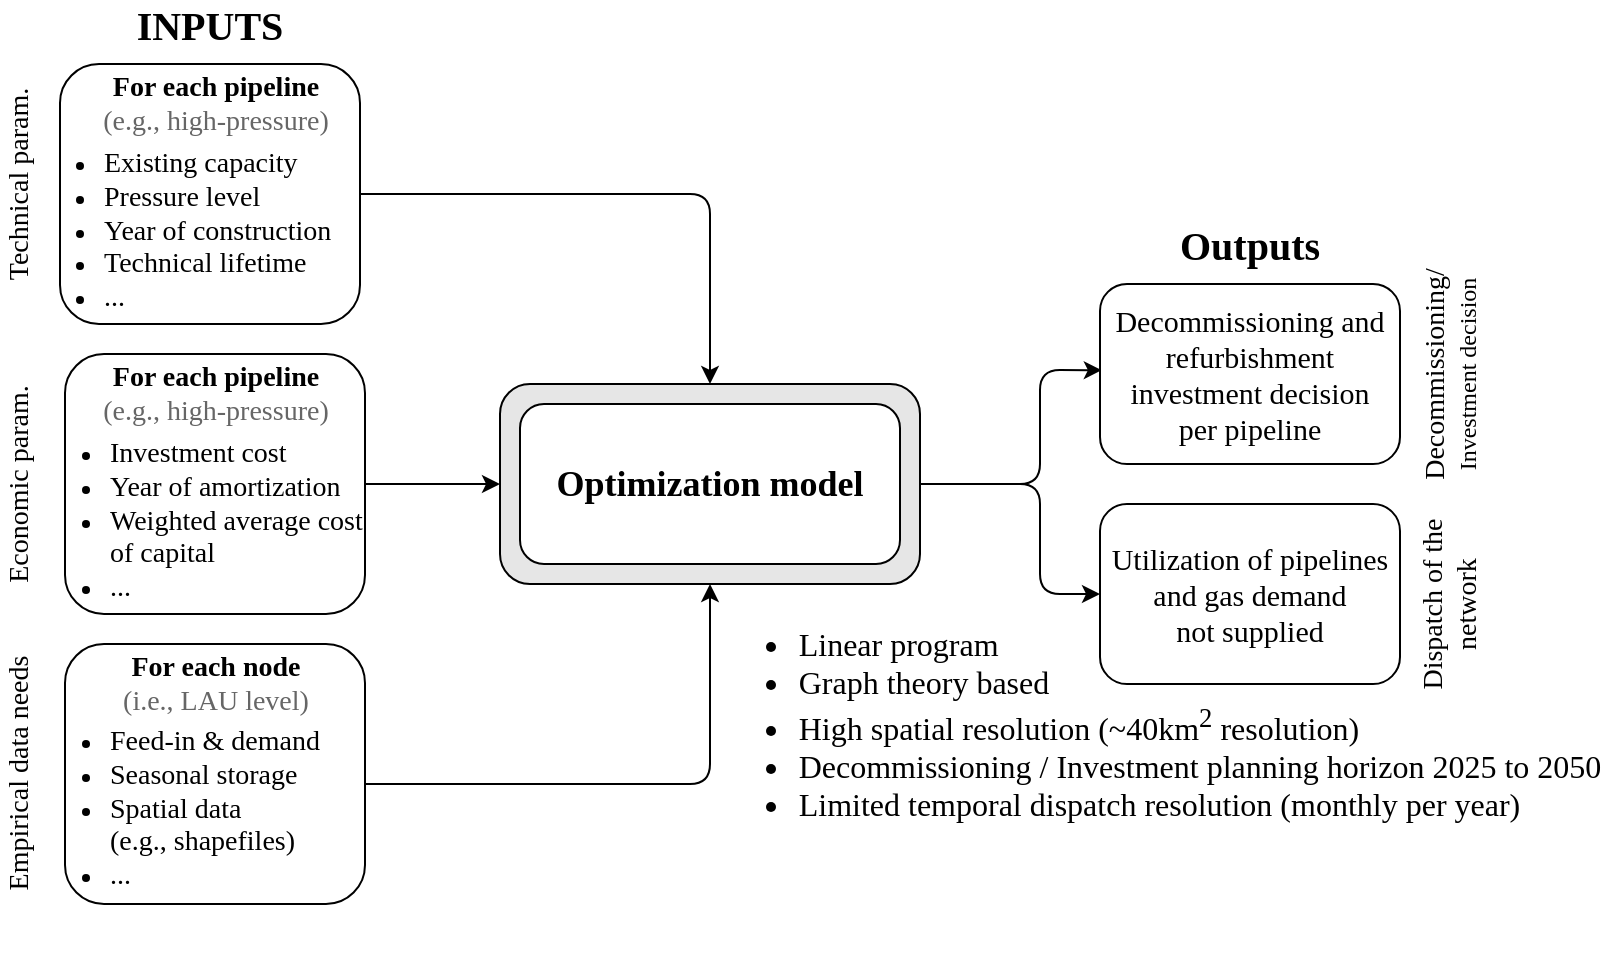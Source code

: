 <mxfile version="16.5.1" type="device"><diagram id="SLEUaCZ3CvBEUPinZqOt" name="Page-1"><mxGraphModel dx="1185" dy="753" grid="1" gridSize="10" guides="1" tooltips="1" connect="1" arrows="1" fold="1" page="1" pageScale="1" pageWidth="10000" pageHeight="10000" math="0" shadow="0"><root><mxCell id="0"/><mxCell id="1" parent="0"/><mxCell id="g_haW3ytWRRX_S2By5zo-1" value="" style="rounded=1;whiteSpace=wrap;html=1;" parent="1" vertex="1"><mxGeometry x="110" y="80" width="150" height="130" as="geometry"/></mxCell><mxCell id="g_haW3ytWRRX_S2By5zo-2" value="&lt;font style=&quot;font-size: 20px&quot;&gt;&lt;b&gt;INPUTS&lt;/b&gt;&lt;/font&gt;" style="text;html=1;strokeColor=none;fillColor=none;align=center;verticalAlign=middle;whiteSpace=wrap;rounded=0;fontFamily=Segoe UI Light;" parent="1" vertex="1"><mxGeometry x="165" y="50" width="40" height="20" as="geometry"/></mxCell><mxCell id="g_haW3ytWRRX_S2By5zo-5" value="&lt;font&gt;&lt;font style=&quot;font-size: 14px&quot;&gt;Technical param.&lt;/font&gt;&lt;br&gt;&lt;/font&gt;" style="text;html=1;strokeColor=none;fillColor=none;align=center;verticalAlign=middle;whiteSpace=wrap;rounded=0;rotation=-90;fontFamily=Segoe UI Light;" parent="1" vertex="1"><mxGeometry x="25" y="130" width="130" height="20" as="geometry"/></mxCell><mxCell id="g_haW3ytWRRX_S2By5zo-6" value="&lt;font&gt;&lt;font style=&quot;font-size: 14px&quot;&gt;Economic param.&lt;/font&gt;&lt;br&gt;&lt;/font&gt;" style="text;html=1;strokeColor=none;fillColor=none;align=center;verticalAlign=middle;whiteSpace=wrap;rounded=0;rotation=-90;fontFamily=Segoe UI Light;" parent="1" vertex="1"><mxGeometry x="15" y="280" width="150" height="20" as="geometry"/></mxCell><mxCell id="g_haW3ytWRRX_S2By5zo-7" value="" style="rounded=1;whiteSpace=wrap;html=1;" parent="1" vertex="1"><mxGeometry x="112.5" y="370" width="150" height="130" as="geometry"/></mxCell><mxCell id="g_haW3ytWRRX_S2By5zo-16" value="&lt;font&gt;&lt;font style=&quot;font-size: 14px&quot;&gt;Empirical data needs&lt;/font&gt;&lt;br&gt;&lt;/font&gt;" style="text;html=1;strokeColor=none;fillColor=none;align=center;verticalAlign=middle;whiteSpace=wrap;rounded=0;rotation=-90;fontFamily=Segoe UI Light;" parent="1" vertex="1"><mxGeometry x="-7.5" y="425" width="195" height="20" as="geometry"/></mxCell><mxCell id="g_haW3ytWRRX_S2By5zo-18" value="" style="rounded=1;whiteSpace=wrap;html=1;fillColor=#E6E6E6;" parent="1" vertex="1"><mxGeometry x="330" y="240" width="210" height="100" as="geometry"/></mxCell><mxCell id="g_haW3ytWRRX_S2By5zo-19" value="&lt;font style=&quot;font-size: 18px&quot;&gt;&lt;b&gt;Optimization model&lt;/b&gt;&lt;br&gt;&lt;/font&gt;" style="rounded=1;whiteSpace=wrap;html=1;fontFamily=Segoe UI Light;" parent="1" vertex="1"><mxGeometry x="340" y="250" width="190" height="80" as="geometry"/></mxCell><mxCell id="g_haW3ytWRRX_S2By5zo-21" value="" style="endArrow=classic;html=1;exitX=1;exitY=0.5;exitDx=0;exitDy=0;entryX=0.5;entryY=0;entryDx=0;entryDy=0;" parent="1" source="g_haW3ytWRRX_S2By5zo-1" target="g_haW3ytWRRX_S2By5zo-18" edge="1"><mxGeometry width="50" height="50" relative="1" as="geometry"><mxPoint x="520" y="180" as="sourcePoint"/><mxPoint x="600" y="160" as="targetPoint"/><Array as="points"><mxPoint x="435" y="145"/></Array></mxGeometry></mxCell><mxCell id="g_haW3ytWRRX_S2By5zo-26" value="" style="endArrow=classic;html=1;exitX=1;exitY=0.5;exitDx=0;exitDy=0;entryX=0;entryY=0.5;entryDx=0;entryDy=0;" parent="1" target="g_haW3ytWRRX_S2By5zo-18" edge="1"><mxGeometry width="50" height="50" relative="1" as="geometry"><mxPoint x="260" y="290" as="sourcePoint"/><mxPoint x="585" y="200" as="targetPoint"/><Array as="points"/></mxGeometry></mxCell><mxCell id="g_haW3ytWRRX_S2By5zo-29" value="" style="endArrow=classic;html=1;exitX=1;exitY=0.5;exitDx=0;exitDy=0;entryX=0.006;entryY=0.479;entryDx=0;entryDy=0;entryPerimeter=0;" parent="1" source="g_haW3ytWRRX_S2By5zo-18" target="sBfwMhQ5a1TMRedbIerA-4" edge="1"><mxGeometry width="50" height="50" relative="1" as="geometry"><mxPoint x="530" y="290" as="sourcePoint"/><mxPoint x="630" y="230" as="targetPoint"/><Array as="points"><mxPoint x="600" y="290"/><mxPoint x="600" y="233"/></Array></mxGeometry></mxCell><mxCell id="g_haW3ytWRRX_S2By5zo-30" value="" style="endArrow=classic;html=1;exitX=1;exitY=0.5;exitDx=0;exitDy=0;entryX=0;entryY=0.5;entryDx=0;entryDy=0;" parent="1" source="g_haW3ytWRRX_S2By5zo-18" target="g_haW3ytWRRX_S2By5zo-32" edge="1"><mxGeometry width="50" height="50" relative="1" as="geometry"><mxPoint x="530" y="290" as="sourcePoint"/><mxPoint x="750" y="390" as="targetPoint"/><Array as="points"><mxPoint x="600" y="290"/><mxPoint x="600" y="345"/></Array></mxGeometry></mxCell><mxCell id="g_haW3ytWRRX_S2By5zo-32" value="&lt;font face=&quot;Segoe UI Light&quot; style=&quot;font-size: 15px&quot;&gt;Utilization of pipelines&lt;br&gt;and gas demand&lt;br&gt;not supplied&lt;br&gt;&lt;/font&gt;" style="rounded=1;whiteSpace=wrap;html=1;" parent="1" vertex="1"><mxGeometry x="630" y="300" width="150" height="90" as="geometry"/></mxCell><mxCell id="g_haW3ytWRRX_S2By5zo-36" value="&lt;font style=&quot;font-size: 14px&quot;&gt;&lt;b&gt;For each pipeline&lt;/b&gt;&lt;br&gt;&lt;/font&gt;&lt;div style=&quot;font-size: 14px&quot;&gt;&lt;font style=&quot;font-size: 14px&quot; color=&quot;#666666&quot;&gt;(e.g., high-pressure)&lt;/font&gt;&lt;/div&gt;" style="text;html=1;strokeColor=none;fillColor=none;align=center;verticalAlign=middle;whiteSpace=wrap;rounded=0;fontFamily=Segoe UI Light;" parent="1" vertex="1"><mxGeometry x="122.5" y="90" width="130" height="20" as="geometry"/></mxCell><mxCell id="g_haW3ytWRRX_S2By5zo-38" value="&lt;div&gt;&lt;span style=&quot;font-size: 14px&quot;&gt;&lt;br&gt;&lt;/span&gt;&lt;/div&gt;&lt;ul&gt;&lt;li&gt;&lt;span style=&quot;font-size: 14px&quot;&gt;Existing capacity&lt;/span&gt;&lt;/li&gt;&lt;li&gt;&lt;span style=&quot;font-size: 14px&quot;&gt;Pressure level&lt;/span&gt;&lt;/li&gt;&lt;li&gt;&lt;span style=&quot;font-size: 14px&quot;&gt;Year of construction&lt;/span&gt;&lt;/li&gt;&lt;li&gt;&lt;span style=&quot;font-size: 14px&quot;&gt;Technical lifetime&lt;/span&gt;&lt;/li&gt;&lt;li&gt;&lt;span style=&quot;font-size: 14px&quot;&gt;...&lt;/span&gt;&lt;/li&gt;&lt;/ul&gt;" style="text;html=1;strokeColor=none;fillColor=none;align=left;verticalAlign=middle;whiteSpace=wrap;rounded=0;fontFamily=Segoe UI Light;" parent="1" vertex="1"><mxGeometry x="90" y="145" width="160" height="20" as="geometry"/></mxCell><mxCell id="g_haW3ytWRRX_S2By5zo-42" value="" style="rounded=1;whiteSpace=wrap;html=1;" parent="1" vertex="1"><mxGeometry x="112.5" y="225" width="150" height="130" as="geometry"/></mxCell><mxCell id="g_haW3ytWRRX_S2By5zo-43" value="&lt;font style=&quot;font-size: 14px&quot;&gt;&lt;b&gt;For each pipeline&lt;/b&gt;&lt;br&gt;&lt;/font&gt;&lt;div style=&quot;font-size: 14px&quot;&gt;&lt;font style=&quot;font-size: 14px&quot; color=&quot;#666666&quot;&gt;(e.g., high-pressure)&lt;/font&gt;&lt;/div&gt;" style="text;html=1;strokeColor=none;fillColor=none;align=center;verticalAlign=middle;whiteSpace=wrap;rounded=0;fontFamily=Segoe UI Light;" parent="1" vertex="1"><mxGeometry x="97.5" y="235" width="180" height="20" as="geometry"/></mxCell><mxCell id="g_haW3ytWRRX_S2By5zo-44" value="&lt;div&gt;&lt;span style=&quot;font-size: 14px&quot;&gt;&lt;br&gt;&lt;/span&gt;&lt;/div&gt;&lt;ul&gt;&lt;li&gt;&lt;span style=&quot;font-size: 14px&quot;&gt;Investment cost&lt;/span&gt;&lt;/li&gt;&lt;li&gt;&lt;span style=&quot;font-size: 14px&quot;&gt;Year of amortization&lt;/span&gt;&lt;/li&gt;&lt;li&gt;&lt;span style=&quot;font-size: 14px&quot;&gt;Weighted average cost of capital&lt;/span&gt;&lt;/li&gt;&lt;li&gt;&lt;span style=&quot;font-size: 14px&quot;&gt;...&lt;/span&gt;&lt;/li&gt;&lt;/ul&gt;" style="text;html=1;strokeColor=none;fillColor=none;align=left;verticalAlign=middle;whiteSpace=wrap;rounded=0;fontFamily=Segoe UI Light;" parent="1" vertex="1"><mxGeometry x="92.5" y="290" width="170" height="20" as="geometry"/></mxCell><mxCell id="g_haW3ytWRRX_S2By5zo-45" value="&lt;div&gt;&lt;span style=&quot;font-size: 14px&quot;&gt;&lt;br&gt;&lt;/span&gt;&lt;/div&gt;&lt;ul&gt;&lt;li&gt;&lt;span style=&quot;font-size: 14px&quot;&gt;Feed-in &amp;amp; demand&lt;br&gt;&lt;/span&gt;&lt;/li&gt;&lt;li&gt;&lt;span style=&quot;font-size: 14px&quot;&gt;Seasonal storage&lt;/span&gt;&lt;/li&gt;&lt;li&gt;&lt;span style=&quot;font-size: 14px&quot;&gt;Spatial data &lt;br&gt;(e.g., shapefiles)&lt;/span&gt;&lt;/li&gt;&lt;li&gt;&lt;span style=&quot;font-size: 14px&quot;&gt;...&lt;/span&gt;&lt;/li&gt;&lt;/ul&gt;" style="text;html=1;strokeColor=none;fillColor=none;align=left;verticalAlign=middle;whiteSpace=wrap;rounded=0;fontFamily=Segoe UI Light;" parent="1" vertex="1"><mxGeometry x="92.5" y="434" width="160" height="20" as="geometry"/></mxCell><mxCell id="g_haW3ytWRRX_S2By5zo-47" value="&lt;font style=&quot;font-size: 14px&quot;&gt;&lt;b&gt;For each node&lt;/b&gt;&lt;br&gt;&lt;/font&gt;&lt;div style=&quot;font-size: 14px&quot;&gt;&lt;font style=&quot;font-size: 14px&quot; color=&quot;#666666&quot;&gt;(i.e., LAU level)&lt;/font&gt;&lt;/div&gt;" style="text;html=1;strokeColor=none;fillColor=none;align=center;verticalAlign=middle;whiteSpace=wrap;rounded=0;fontFamily=Segoe UI Light;" parent="1" vertex="1"><mxGeometry x="97.5" y="380" width="180" height="20" as="geometry"/></mxCell><mxCell id="wtSu7ZKgUZQDwxYn-z-P-2" value="" style="endArrow=classic;html=1;exitX=1;exitY=0.5;exitDx=0;exitDy=0;entryX=0.5;entryY=1;entryDx=0;entryDy=0;" parent="1" target="g_haW3ytWRRX_S2By5zo-18" edge="1"><mxGeometry width="50" height="50" relative="1" as="geometry"><mxPoint x="262.5" y="440" as="sourcePoint"/><mxPoint x="388" y="360" as="targetPoint"/><Array as="points"><mxPoint x="435" y="440"/></Array></mxGeometry></mxCell><mxCell id="sBfwMhQ5a1TMRedbIerA-2" value="&lt;ul style=&quot;font-size: 16px&quot;&gt;&lt;li style=&quot;text-align: left&quot;&gt;&lt;font face=&quot;Segoe UI Light&quot; style=&quot;font-size: 16px&quot;&gt;Linear program&lt;/font&gt;&lt;/li&gt;&lt;li style=&quot;text-align: left&quot;&gt;&lt;font face=&quot;Segoe UI Light&quot; style=&quot;font-size: 16px&quot;&gt;Graph theory based&lt;/font&gt;&lt;/li&gt;&lt;li style=&quot;text-align: left&quot;&gt;&lt;font face=&quot;Segoe UI Light&quot; style=&quot;font-size: 16px&quot;&gt;High spatial resolution (~40km&lt;sup&gt;2&lt;/sup&gt;&lt;span&gt; resolution)&lt;/span&gt;&lt;/font&gt;&lt;/li&gt;&lt;li style=&quot;text-align: left&quot;&gt;&lt;font face=&quot;Segoe UI Light&quot; style=&quot;font-size: 16px&quot;&gt;&lt;span&gt;Decommissioning / Investment planning horizon 2025 to 2050&lt;/span&gt;&lt;br&gt;&lt;/font&gt;&lt;/li&gt;&lt;li style=&quot;text-align: left&quot;&gt;&lt;font face=&quot;Segoe UI Light&quot; style=&quot;font-size: 16px&quot;&gt;Limited temporal dispatch resolution (monthly per year)&lt;/font&gt;&lt;/li&gt;&lt;/ul&gt;" style="text;html=1;strokeColor=none;fillColor=none;align=center;verticalAlign=middle;whiteSpace=wrap;rounded=0;" parent="1" vertex="1"><mxGeometry x="430" y="360" width="460" height="100" as="geometry"/></mxCell><mxCell id="sBfwMhQ5a1TMRedbIerA-4" value="&lt;font face=&quot;Segoe UI Light&quot; style=&quot;font-size: 15px&quot;&gt;Decommissioning and refurbishment &lt;br&gt;investment decision&lt;br&gt;per pipeline&lt;br&gt;&lt;/font&gt;" style="rounded=1;whiteSpace=wrap;html=1;" parent="1" vertex="1"><mxGeometry x="630" y="190" width="150" height="90" as="geometry"/></mxCell><mxCell id="sBfwMhQ5a1TMRedbIerA-5" value="&lt;font style=&quot;font-size: 20px&quot;&gt;&lt;b&gt;Outputs&lt;/b&gt;&lt;/font&gt;" style="text;html=1;strokeColor=none;fillColor=none;align=center;verticalAlign=middle;whiteSpace=wrap;rounded=0;fontFamily=Segoe UI Light;" parent="1" vertex="1"><mxGeometry x="685" y="160" width="40" height="20" as="geometry"/></mxCell><mxCell id="sBfwMhQ5a1TMRedbIerA-7" value="&lt;font&gt;&lt;span style=&quot;font-size: 14px&quot;&gt;Dispatch of the network&lt;/span&gt;&lt;br&gt;&lt;/font&gt;" style="text;html=1;strokeColor=none;fillColor=none;align=center;verticalAlign=middle;whiteSpace=wrap;rounded=0;rotation=-90;fontFamily=Segoe UI Light;" parent="1" vertex="1"><mxGeometry x="740" y="340" width="130" height="20" as="geometry"/></mxCell><mxCell id="sBfwMhQ5a1TMRedbIerA-8" value="&lt;font&gt;&lt;span style=&quot;font-size: 14px&quot;&gt;Decommissioning/&lt;br&gt;&lt;/span&gt;Investment decision&lt;br&gt;&lt;/font&gt;" style="text;html=1;strokeColor=none;fillColor=none;align=center;verticalAlign=middle;whiteSpace=wrap;rounded=0;rotation=-90;fontFamily=Segoe UI Light;" parent="1" vertex="1"><mxGeometry x="740" y="225" width="130" height="20" as="geometry"/></mxCell></root></mxGraphModel></diagram></mxfile>